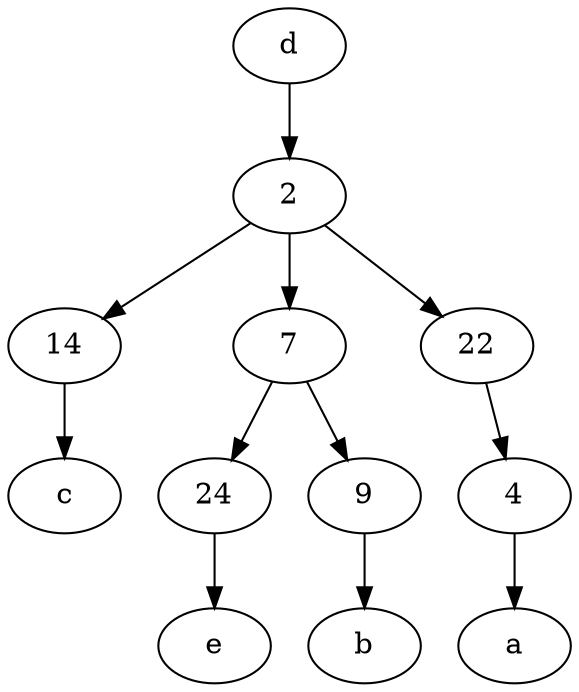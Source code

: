 digraph  {
	24;
	9;
	14;
	4;
	7;
	22;
	d [pos="20,30!"];
	2;
	22 -> 4;
	9 -> b;
	4 -> a;
	7 -> 9;
	2 -> 22;
	d -> 2;
	14 -> c;
	2 -> 7;
	24 -> e;
	2 -> 14;
	7 -> 24;

	}